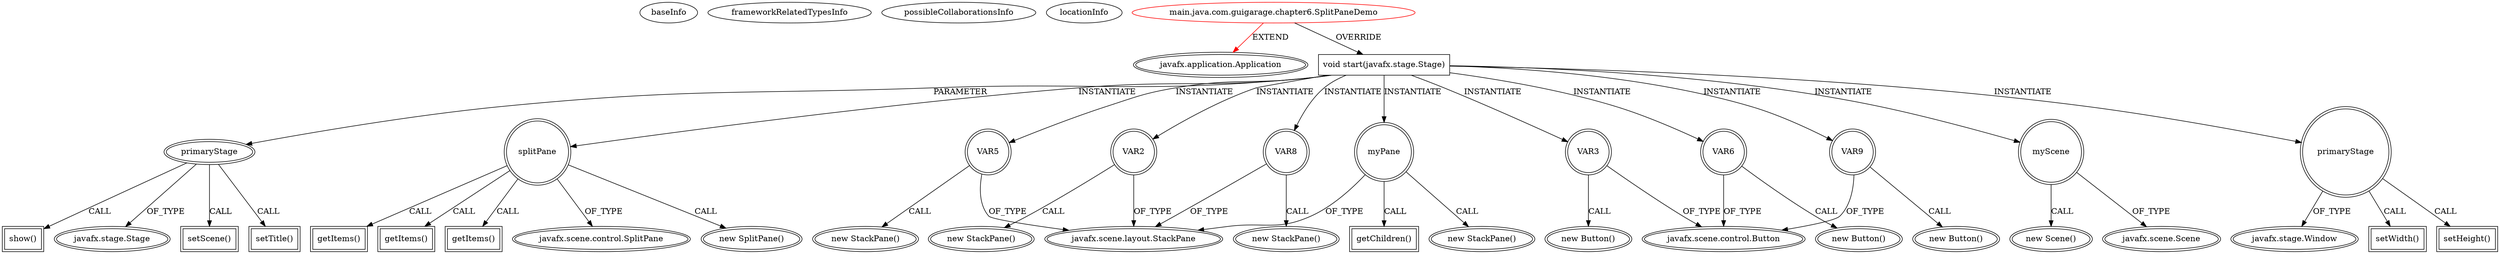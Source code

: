 digraph {
baseInfo[graphId=2879,category="extension_graph",isAnonymous=false,possibleRelation=false]
frameworkRelatedTypesInfo[0="javafx.application.Application"]
possibleCollaborationsInfo[]
locationInfo[projectName="guigarage-mastering-javafx-controls",filePath="/guigarage-mastering-javafx-controls/mastering-javafx-controls-master/src/main/java/com/guigarage/chapter6/SplitPaneDemo.java",contextSignature="SplitPaneDemo",graphId="2879"]
0[label="main.java.com.guigarage.chapter6.SplitPaneDemo",vertexType="ROOT_CLIENT_CLASS_DECLARATION",isFrameworkType=false,color=red]
1[label="javafx.application.Application",vertexType="FRAMEWORK_CLASS_TYPE",isFrameworkType=true,peripheries=2]
2[label="void start(javafx.stage.Stage)",vertexType="OVERRIDING_METHOD_DECLARATION",isFrameworkType=false,shape=box]
3[label="primaryStage",vertexType="PARAMETER_DECLARATION",isFrameworkType=true,peripheries=2]
4[label="javafx.stage.Stage",vertexType="FRAMEWORK_CLASS_TYPE",isFrameworkType=true,peripheries=2]
6[label="splitPane",vertexType="VARIABLE_EXPRESION",isFrameworkType=true,peripheries=2,shape=circle]
7[label="javafx.scene.control.SplitPane",vertexType="FRAMEWORK_CLASS_TYPE",isFrameworkType=true,peripheries=2]
5[label="new SplitPane()",vertexType="CONSTRUCTOR_CALL",isFrameworkType=true,peripheries=2]
9[label="getItems()",vertexType="INSIDE_CALL",isFrameworkType=true,peripheries=2,shape=box]
11[label="VAR2",vertexType="VARIABLE_EXPRESION",isFrameworkType=true,peripheries=2,shape=circle]
12[label="javafx.scene.layout.StackPane",vertexType="FRAMEWORK_CLASS_TYPE",isFrameworkType=true,peripheries=2]
10[label="new StackPane()",vertexType="CONSTRUCTOR_CALL",isFrameworkType=true,peripheries=2]
14[label="VAR3",vertexType="VARIABLE_EXPRESION",isFrameworkType=true,peripheries=2,shape=circle]
15[label="javafx.scene.control.Button",vertexType="FRAMEWORK_CLASS_TYPE",isFrameworkType=true,peripheries=2]
13[label="new Button()",vertexType="CONSTRUCTOR_CALL",isFrameworkType=true,peripheries=2]
17[label="getItems()",vertexType="INSIDE_CALL",isFrameworkType=true,peripheries=2,shape=box]
19[label="VAR5",vertexType="VARIABLE_EXPRESION",isFrameworkType=true,peripheries=2,shape=circle]
18[label="new StackPane()",vertexType="CONSTRUCTOR_CALL",isFrameworkType=true,peripheries=2]
22[label="VAR6",vertexType="VARIABLE_EXPRESION",isFrameworkType=true,peripheries=2,shape=circle]
21[label="new Button()",vertexType="CONSTRUCTOR_CALL",isFrameworkType=true,peripheries=2]
25[label="getItems()",vertexType="INSIDE_CALL",isFrameworkType=true,peripheries=2,shape=box]
27[label="VAR8",vertexType="VARIABLE_EXPRESION",isFrameworkType=true,peripheries=2,shape=circle]
26[label="new StackPane()",vertexType="CONSTRUCTOR_CALL",isFrameworkType=true,peripheries=2]
30[label="VAR9",vertexType="VARIABLE_EXPRESION",isFrameworkType=true,peripheries=2,shape=circle]
29[label="new Button()",vertexType="CONSTRUCTOR_CALL",isFrameworkType=true,peripheries=2]
33[label="myPane",vertexType="VARIABLE_EXPRESION",isFrameworkType=true,peripheries=2,shape=circle]
32[label="new StackPane()",vertexType="CONSTRUCTOR_CALL",isFrameworkType=true,peripheries=2]
36[label="getChildren()",vertexType="INSIDE_CALL",isFrameworkType=true,peripheries=2,shape=box]
38[label="myScene",vertexType="VARIABLE_EXPRESION",isFrameworkType=true,peripheries=2,shape=circle]
39[label="javafx.scene.Scene",vertexType="FRAMEWORK_CLASS_TYPE",isFrameworkType=true,peripheries=2]
37[label="new Scene()",vertexType="CONSTRUCTOR_CALL",isFrameworkType=true,peripheries=2]
41[label="setScene()",vertexType="INSIDE_CALL",isFrameworkType=true,peripheries=2,shape=box]
43[label="setTitle()",vertexType="INSIDE_CALL",isFrameworkType=true,peripheries=2,shape=box]
44[label="primaryStage",vertexType="VARIABLE_EXPRESION",isFrameworkType=true,peripheries=2,shape=circle]
46[label="javafx.stage.Window",vertexType="FRAMEWORK_CLASS_TYPE",isFrameworkType=true,peripheries=2]
45[label="setWidth()",vertexType="INSIDE_CALL",isFrameworkType=true,peripheries=2,shape=box]
48[label="setHeight()",vertexType="INSIDE_CALL",isFrameworkType=true,peripheries=2,shape=box]
50[label="show()",vertexType="INSIDE_CALL",isFrameworkType=true,peripheries=2,shape=box]
0->1[label="EXTEND",color=red]
0->2[label="OVERRIDE"]
3->4[label="OF_TYPE"]
2->3[label="PARAMETER"]
2->6[label="INSTANTIATE"]
6->7[label="OF_TYPE"]
6->5[label="CALL"]
6->9[label="CALL"]
2->11[label="INSTANTIATE"]
11->12[label="OF_TYPE"]
11->10[label="CALL"]
2->14[label="INSTANTIATE"]
14->15[label="OF_TYPE"]
14->13[label="CALL"]
6->17[label="CALL"]
2->19[label="INSTANTIATE"]
19->12[label="OF_TYPE"]
19->18[label="CALL"]
2->22[label="INSTANTIATE"]
22->15[label="OF_TYPE"]
22->21[label="CALL"]
6->25[label="CALL"]
2->27[label="INSTANTIATE"]
27->12[label="OF_TYPE"]
27->26[label="CALL"]
2->30[label="INSTANTIATE"]
30->15[label="OF_TYPE"]
30->29[label="CALL"]
2->33[label="INSTANTIATE"]
33->12[label="OF_TYPE"]
33->32[label="CALL"]
33->36[label="CALL"]
2->38[label="INSTANTIATE"]
38->39[label="OF_TYPE"]
38->37[label="CALL"]
3->41[label="CALL"]
3->43[label="CALL"]
2->44[label="INSTANTIATE"]
44->46[label="OF_TYPE"]
44->45[label="CALL"]
44->48[label="CALL"]
3->50[label="CALL"]
}
